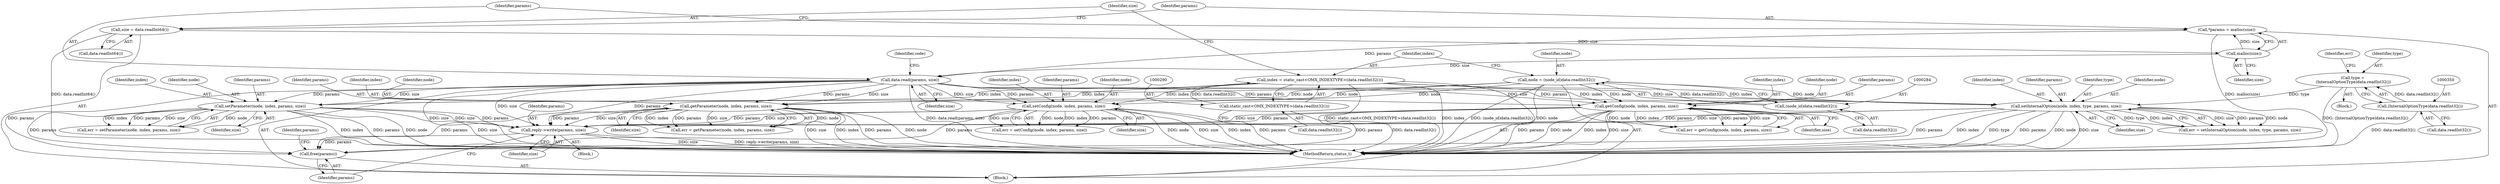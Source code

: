 digraph "0_Android_25be9ac20db51044e1b09ca67906355e4f328d48_0@API" {
"1000378" [label="(Call,reply->write(params, size))"];
"1000329" [label="(Call,getConfig(node, index, params, size))"];
"1000281" [label="(Call,node = (node_id)data.readInt32())"];
"1000283" [label="(Call,(node_id)data.readInt32())"];
"1000287" [label="(Call,index = static_cast<OMX_INDEXTYPE>(data.readInt32()))"];
"1000289" [label="(Call,static_cast<OMX_INDEXTYPE>(data.readInt32()))"];
"1000301" [label="(Call,data.read(params, size))"];
"1000297" [label="(Call,*params = malloc(size))"];
"1000299" [label="(Call,malloc(size))"];
"1000293" [label="(Call,size = data.readInt64())"];
"1000354" [label="(Call,setInternalOption(node, index, type, params, size))"];
"1000347" [label="(Call,type =\n (InternalOptionType)data.readInt32())"];
"1000349" [label="(Call,(InternalOptionType)data.readInt32())"];
"1000320" [label="(Call,setParameter(node, index, params, size))"];
"1000311" [label="(Call,getParameter(node, index, params, size))"];
"1000338" [label="(Call,setConfig(node, index, params, size))"];
"1000381" [label="(Call,free(params))"];
"1000349" [label="(Call,(InternalOptionType)data.readInt32())"];
"1000281" [label="(Call,node = (node_id)data.readInt32())"];
"1000321" [label="(Identifier,node)"];
"1000358" [label="(Identifier,params)"];
"1000282" [label="(Identifier,node)"];
"1000312" [label="(Identifier,node)"];
"1000301" [label="(Call,data.read(params, size))"];
"1000331" [label="(Identifier,index)"];
"1000323" [label="(Identifier,params)"];
"1000377" [label="(Block,)"];
"1000354" [label="(Call,setInternalOption(node, index, type, params, size))"];
"1000303" [label="(Identifier,size)"];
"1000353" [label="(Identifier,err)"];
"1000381" [label="(Call,free(params))"];
"1000333" [label="(Identifier,size)"];
"1000378" [label="(Call,reply->write(params, size))"];
"1000359" [label="(Identifier,size)"];
"1000314" [label="(Identifier,params)"];
"1000320" [label="(Call,setParameter(node, index, params, size))"];
"1000291" [label="(Call,data.readInt32())"];
"1000382" [label="(Identifier,params)"];
"1000285" [label="(Call,data.readInt32())"];
"1000347" [label="(Call,type =\n (InternalOptionType)data.readInt32())"];
"1000345" [label="(Block,)"];
"1000318" [label="(Call,err = setParameter(node, index, params, size))"];
"1000379" [label="(Identifier,params)"];
"1000295" [label="(Call,data.readInt64())"];
"1000340" [label="(Identifier,index)"];
"1000380" [label="(Identifier,size)"];
"1000348" [label="(Identifier,type)"];
"1000289" [label="(Call,static_cast<OMX_INDEXTYPE>(data.readInt32()))"];
"1000329" [label="(Call,getConfig(node, index, params, size))"];
"1000324" [label="(Identifier,size)"];
"1000327" [label="(Call,err = getConfig(node, index, params, size))"];
"1000302" [label="(Identifier,params)"];
"1000298" [label="(Identifier,params)"];
"1000322" [label="(Identifier,index)"];
"1000315" [label="(Identifier,size)"];
"1000336" [label="(Call,err = setConfig(node, index, params, size))"];
"1000341" [label="(Identifier,params)"];
"1000300" [label="(Identifier,size)"];
"1000330" [label="(Identifier,node)"];
"1000309" [label="(Call,err = getParameter(node, index, params, size))"];
"1000299" [label="(Call,malloc(size))"];
"1000287" [label="(Call,index = static_cast<OMX_INDEXTYPE>(data.readInt32()))"];
"1000283" [label="(Call,(node_id)data.readInt32())"];
"1000294" [label="(Identifier,size)"];
"1000311" [label="(Call,getParameter(node, index, params, size))"];
"1000384" [label="(Identifier,params)"];
"1000275" [label="(Block,)"];
"1000313" [label="(Identifier,index)"];
"1000342" [label="(Identifier,size)"];
"1000288" [label="(Identifier,index)"];
"1000332" [label="(Identifier,params)"];
"1000297" [label="(Call,*params = malloc(size))"];
"1000352" [label="(Call,err = setInternalOption(node, index, type, params, size))"];
"1000357" [label="(Identifier,type)"];
"1001056" [label="(MethodReturn,status_t)"];
"1000338" [label="(Call,setConfig(node, index, params, size))"];
"1000355" [label="(Identifier,node)"];
"1000356" [label="(Identifier,index)"];
"1000293" [label="(Call,size = data.readInt64())"];
"1000339" [label="(Identifier,node)"];
"1000306" [label="(Identifier,code)"];
"1000351" [label="(Call,data.readInt32())"];
"1000378" -> "1000377"  [label="AST: "];
"1000378" -> "1000380"  [label="CFG: "];
"1000379" -> "1000378"  [label="AST: "];
"1000380" -> "1000378"  [label="AST: "];
"1000382" -> "1000378"  [label="CFG: "];
"1000378" -> "1001056"  [label="DDG: size"];
"1000378" -> "1001056"  [label="DDG: reply->write(params, size)"];
"1000329" -> "1000378"  [label="DDG: params"];
"1000329" -> "1000378"  [label="DDG: size"];
"1000354" -> "1000378"  [label="DDG: params"];
"1000354" -> "1000378"  [label="DDG: size"];
"1000301" -> "1000378"  [label="DDG: params"];
"1000301" -> "1000378"  [label="DDG: size"];
"1000320" -> "1000378"  [label="DDG: params"];
"1000320" -> "1000378"  [label="DDG: size"];
"1000311" -> "1000378"  [label="DDG: params"];
"1000311" -> "1000378"  [label="DDG: size"];
"1000338" -> "1000378"  [label="DDG: params"];
"1000338" -> "1000378"  [label="DDG: size"];
"1000378" -> "1000381"  [label="DDG: params"];
"1000329" -> "1000327"  [label="AST: "];
"1000329" -> "1000333"  [label="CFG: "];
"1000330" -> "1000329"  [label="AST: "];
"1000331" -> "1000329"  [label="AST: "];
"1000332" -> "1000329"  [label="AST: "];
"1000333" -> "1000329"  [label="AST: "];
"1000327" -> "1000329"  [label="CFG: "];
"1000329" -> "1001056"  [label="DDG: index"];
"1000329" -> "1001056"  [label="DDG: size"];
"1000329" -> "1001056"  [label="DDG: params"];
"1000329" -> "1001056"  [label="DDG: node"];
"1000329" -> "1000327"  [label="DDG: node"];
"1000329" -> "1000327"  [label="DDG: index"];
"1000329" -> "1000327"  [label="DDG: params"];
"1000329" -> "1000327"  [label="DDG: size"];
"1000281" -> "1000329"  [label="DDG: node"];
"1000287" -> "1000329"  [label="DDG: index"];
"1000301" -> "1000329"  [label="DDG: params"];
"1000301" -> "1000329"  [label="DDG: size"];
"1000329" -> "1000381"  [label="DDG: params"];
"1000281" -> "1000275"  [label="AST: "];
"1000281" -> "1000283"  [label="CFG: "];
"1000282" -> "1000281"  [label="AST: "];
"1000283" -> "1000281"  [label="AST: "];
"1000288" -> "1000281"  [label="CFG: "];
"1000281" -> "1001056"  [label="DDG: node"];
"1000281" -> "1001056"  [label="DDG: (node_id)data.readInt32()"];
"1000283" -> "1000281"  [label="DDG: data.readInt32()"];
"1000281" -> "1000311"  [label="DDG: node"];
"1000281" -> "1000320"  [label="DDG: node"];
"1000281" -> "1000338"  [label="DDG: node"];
"1000281" -> "1000354"  [label="DDG: node"];
"1000283" -> "1000285"  [label="CFG: "];
"1000284" -> "1000283"  [label="AST: "];
"1000285" -> "1000283"  [label="AST: "];
"1000287" -> "1000275"  [label="AST: "];
"1000287" -> "1000289"  [label="CFG: "];
"1000288" -> "1000287"  [label="AST: "];
"1000289" -> "1000287"  [label="AST: "];
"1000294" -> "1000287"  [label="CFG: "];
"1000287" -> "1001056"  [label="DDG: static_cast<OMX_INDEXTYPE>(data.readInt32())"];
"1000287" -> "1001056"  [label="DDG: index"];
"1000289" -> "1000287"  [label="DDG: data.readInt32()"];
"1000287" -> "1000311"  [label="DDG: index"];
"1000287" -> "1000320"  [label="DDG: index"];
"1000287" -> "1000338"  [label="DDG: index"];
"1000287" -> "1000354"  [label="DDG: index"];
"1000289" -> "1000291"  [label="CFG: "];
"1000290" -> "1000289"  [label="AST: "];
"1000291" -> "1000289"  [label="AST: "];
"1000289" -> "1001056"  [label="DDG: data.readInt32()"];
"1000301" -> "1000275"  [label="AST: "];
"1000301" -> "1000303"  [label="CFG: "];
"1000302" -> "1000301"  [label="AST: "];
"1000303" -> "1000301"  [label="AST: "];
"1000306" -> "1000301"  [label="CFG: "];
"1000301" -> "1001056"  [label="DDG: size"];
"1000301" -> "1001056"  [label="DDG: data.read(params, size)"];
"1000297" -> "1000301"  [label="DDG: params"];
"1000299" -> "1000301"  [label="DDG: size"];
"1000301" -> "1000311"  [label="DDG: params"];
"1000301" -> "1000311"  [label="DDG: size"];
"1000301" -> "1000320"  [label="DDG: params"];
"1000301" -> "1000320"  [label="DDG: size"];
"1000301" -> "1000338"  [label="DDG: params"];
"1000301" -> "1000338"  [label="DDG: size"];
"1000301" -> "1000354"  [label="DDG: params"];
"1000301" -> "1000354"  [label="DDG: size"];
"1000301" -> "1000381"  [label="DDG: params"];
"1000297" -> "1000275"  [label="AST: "];
"1000297" -> "1000299"  [label="CFG: "];
"1000298" -> "1000297"  [label="AST: "];
"1000299" -> "1000297"  [label="AST: "];
"1000302" -> "1000297"  [label="CFG: "];
"1000297" -> "1001056"  [label="DDG: malloc(size)"];
"1000299" -> "1000297"  [label="DDG: size"];
"1000299" -> "1000300"  [label="CFG: "];
"1000300" -> "1000299"  [label="AST: "];
"1000293" -> "1000299"  [label="DDG: size"];
"1000293" -> "1000275"  [label="AST: "];
"1000293" -> "1000295"  [label="CFG: "];
"1000294" -> "1000293"  [label="AST: "];
"1000295" -> "1000293"  [label="AST: "];
"1000298" -> "1000293"  [label="CFG: "];
"1000293" -> "1001056"  [label="DDG: data.readInt64()"];
"1000354" -> "1000352"  [label="AST: "];
"1000354" -> "1000359"  [label="CFG: "];
"1000355" -> "1000354"  [label="AST: "];
"1000356" -> "1000354"  [label="AST: "];
"1000357" -> "1000354"  [label="AST: "];
"1000358" -> "1000354"  [label="AST: "];
"1000359" -> "1000354"  [label="AST: "];
"1000352" -> "1000354"  [label="CFG: "];
"1000354" -> "1001056"  [label="DDG: index"];
"1000354" -> "1001056"  [label="DDG: type"];
"1000354" -> "1001056"  [label="DDG: params"];
"1000354" -> "1001056"  [label="DDG: node"];
"1000354" -> "1001056"  [label="DDG: size"];
"1000354" -> "1000352"  [label="DDG: size"];
"1000354" -> "1000352"  [label="DDG: params"];
"1000354" -> "1000352"  [label="DDG: node"];
"1000354" -> "1000352"  [label="DDG: type"];
"1000354" -> "1000352"  [label="DDG: index"];
"1000347" -> "1000354"  [label="DDG: type"];
"1000354" -> "1000381"  [label="DDG: params"];
"1000347" -> "1000345"  [label="AST: "];
"1000347" -> "1000349"  [label="CFG: "];
"1000348" -> "1000347"  [label="AST: "];
"1000349" -> "1000347"  [label="AST: "];
"1000353" -> "1000347"  [label="CFG: "];
"1000347" -> "1001056"  [label="DDG: (InternalOptionType)data.readInt32()"];
"1000349" -> "1000347"  [label="DDG: data.readInt32()"];
"1000349" -> "1000351"  [label="CFG: "];
"1000350" -> "1000349"  [label="AST: "];
"1000351" -> "1000349"  [label="AST: "];
"1000349" -> "1001056"  [label="DDG: data.readInt32()"];
"1000320" -> "1000318"  [label="AST: "];
"1000320" -> "1000324"  [label="CFG: "];
"1000321" -> "1000320"  [label="AST: "];
"1000322" -> "1000320"  [label="AST: "];
"1000323" -> "1000320"  [label="AST: "];
"1000324" -> "1000320"  [label="AST: "];
"1000318" -> "1000320"  [label="CFG: "];
"1000320" -> "1001056"  [label="DDG: size"];
"1000320" -> "1001056"  [label="DDG: index"];
"1000320" -> "1001056"  [label="DDG: params"];
"1000320" -> "1001056"  [label="DDG: node"];
"1000320" -> "1000318"  [label="DDG: node"];
"1000320" -> "1000318"  [label="DDG: index"];
"1000320" -> "1000318"  [label="DDG: params"];
"1000320" -> "1000318"  [label="DDG: size"];
"1000320" -> "1000381"  [label="DDG: params"];
"1000311" -> "1000309"  [label="AST: "];
"1000311" -> "1000315"  [label="CFG: "];
"1000312" -> "1000311"  [label="AST: "];
"1000313" -> "1000311"  [label="AST: "];
"1000314" -> "1000311"  [label="AST: "];
"1000315" -> "1000311"  [label="AST: "];
"1000309" -> "1000311"  [label="CFG: "];
"1000311" -> "1001056"  [label="DDG: node"];
"1000311" -> "1001056"  [label="DDG: size"];
"1000311" -> "1001056"  [label="DDG: index"];
"1000311" -> "1001056"  [label="DDG: params"];
"1000311" -> "1000309"  [label="DDG: node"];
"1000311" -> "1000309"  [label="DDG: index"];
"1000311" -> "1000309"  [label="DDG: params"];
"1000311" -> "1000309"  [label="DDG: size"];
"1000311" -> "1000381"  [label="DDG: params"];
"1000338" -> "1000336"  [label="AST: "];
"1000338" -> "1000342"  [label="CFG: "];
"1000339" -> "1000338"  [label="AST: "];
"1000340" -> "1000338"  [label="AST: "];
"1000341" -> "1000338"  [label="AST: "];
"1000342" -> "1000338"  [label="AST: "];
"1000336" -> "1000338"  [label="CFG: "];
"1000338" -> "1001056"  [label="DDG: node"];
"1000338" -> "1001056"  [label="DDG: size"];
"1000338" -> "1001056"  [label="DDG: index"];
"1000338" -> "1001056"  [label="DDG: params"];
"1000338" -> "1000336"  [label="DDG: node"];
"1000338" -> "1000336"  [label="DDG: index"];
"1000338" -> "1000336"  [label="DDG: params"];
"1000338" -> "1000336"  [label="DDG: size"];
"1000338" -> "1000381"  [label="DDG: params"];
"1000381" -> "1000275"  [label="AST: "];
"1000381" -> "1000382"  [label="CFG: "];
"1000382" -> "1000381"  [label="AST: "];
"1000384" -> "1000381"  [label="CFG: "];
}
